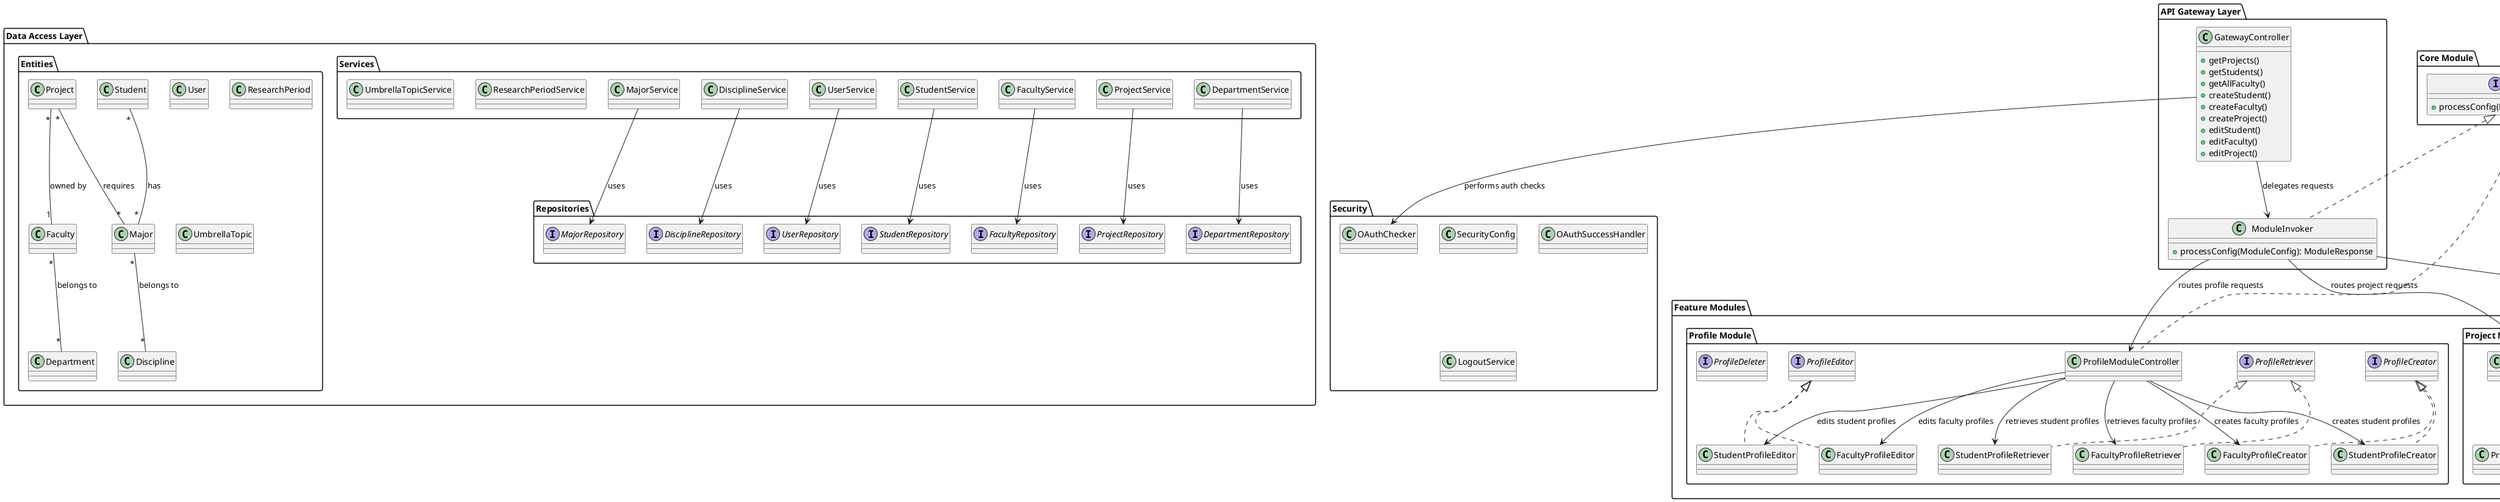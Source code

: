 @startuml OurSearch Simplified Architecture

' Use vertical layout
top to bottom direction

' Main architectural layers
package "API Gateway Layer" {
  class GatewayController {
    + getProjects()
    + getStudents()
    + getAllFaculty()
    + createStudent()
    + createFaculty()
    + createProject()
    + editStudent()
    + editFaculty()
    + editProject()
  }

  class ModuleInvoker {
    + processConfig(ModuleConfig): ModuleResponse
  }
}

package "Core Module" {
  interface ModuleController {
    + processConfig(ModuleConfig): ModuleResponse
  }
}

package "Feature Modules" {
  package "Fetcher Module" {
    class FetcherModuleController

    interface Fetcher

    class DisciplineFetcher
    class ProjectFetcher
    class StudentFetcher
    class FacultyFetcher
  }

  package "Profile Module" {
    class ProfileModuleController

    interface ProfileCreator
    interface ProfileRetriever
    interface ProfileEditor
    interface ProfileDeleter

    class StudentProfileCreator
    class FacultyProfileCreator
    class StudentProfileRetriever
    class FacultyProfileRetriever
    class StudentProfileEditor
    class FacultyProfileEditor
  }

  package "Project Module" {
    class ProjectModuleController
    class ProjectCreator
    class ProjectEditor
    class ProjectDeleter
  }
}

package "Data Access Layer" {
  package "Services" {
    class StudentService
    class FacultyService
    class ProjectService
    class DepartmentService
    class MajorService
    class DisciplineService
    class UserService
    class ResearchPeriodService
    class UmbrellaTopicService
  }

  package "Repositories" {
    interface StudentRepository
    interface FacultyRepository
    interface ProjectRepository
    interface DepartmentRepository
    interface UserRepository
    interface MajorRepository
    interface DisciplineRepository
  }

  package "Entities" {
    class Student
    class Faculty
    class Project
    class Department
    class Major
    class Discipline
    class User
    class ResearchPeriod
    class UmbrellaTopic
  }
}

package "Security" {
  class OAuthChecker
  class SecurityConfig
  class OAuthSuccessHandler
  class LogoutService
}

' Interface Implementations
ModuleController <|.. FetcherModuleController
ModuleController <|.. ProfileModuleController
ModuleController <|.. ProjectModuleController
ModuleController <|.. ModuleInvoker

Fetcher <|.. DisciplineFetcher
Fetcher <|.. ProjectFetcher
Fetcher <|.. StudentFetcher
Fetcher <|.. FacultyFetcher

ProfileCreator <|.. StudentProfileCreator
ProfileCreator <|.. FacultyProfileCreator
ProfileRetriever <|.. StudentProfileRetriever
ProfileRetriever <|.. FacultyProfileRetriever
ProfileEditor <|.. StudentProfileEditor
ProfileEditor <|.. FacultyProfileEditor

' Gateway Layer Relationships
GatewayController --> ModuleInvoker : delegates requests
GatewayController --> OAuthChecker : performs auth checks

' Module relationships
ModuleInvoker --> FetcherModuleController : routes fetcher requests
ModuleInvoker --> ProfileModuleController : routes profile requests
ModuleInvoker --> ProjectModuleController : routes project requests

' Feature Modules internal relationships
FetcherModuleController --> DisciplineFetcher : delegates discipline requests
FetcherModuleController --> ProjectFetcher : delegates project requests
FetcherModuleController --> StudentFetcher : delegates student requests
FetcherModuleController --> FacultyFetcher : delegates faculty requests

ProfileModuleController --> StudentProfileCreator : creates student profiles
ProfileModuleController --> FacultyProfileCreator : creates faculty profiles
ProfileModuleController --> StudentProfileRetriever : retrieves student profiles
ProfileModuleController --> FacultyProfileRetriever : retrieves faculty profiles
ProfileModuleController --> StudentProfileEditor : edits student profiles
ProfileModuleController --> FacultyProfileEditor : edits faculty profiles

ProjectModuleController --> ProjectCreator : creates projects
ProjectModuleController --> ProjectEditor : edits projects
ProjectModuleController --> ProjectDeleter : deletes projects

' Service relationships with repositories
StudentService --> StudentRepository : uses
FacultyService --> FacultyRepository : uses
ProjectService --> ProjectRepository : uses
DepartmentService --> DepartmentRepository : uses
UserService --> UserRepository : uses
DisciplineService --> DisciplineRepository : uses
MajorService --> MajorRepository : uses

' Key entity relationships (simplified to reduce diagram width)
Student "*" -- "*" Major : has
Faculty "*" -- "*" Department : belongs to
Project "*" -- "1" Faculty : owned by
Project "*" -- "*" Major : requires
Major "*" -- "*" Discipline : belongs to

@enduml